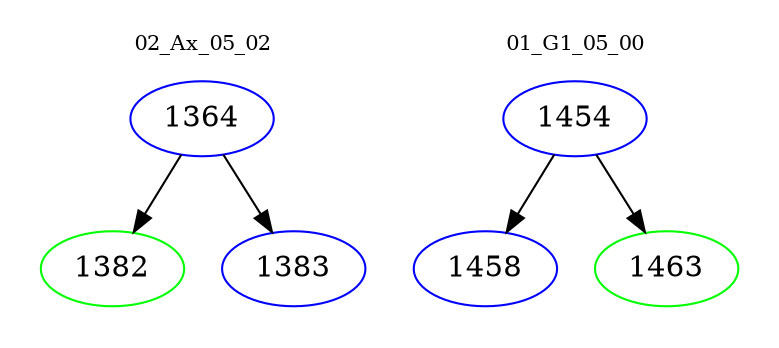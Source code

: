 digraph{
subgraph cluster_0 {
color = white
label = "02_Ax_05_02";
fontsize=10;
T0_1364 [label="1364", color="blue"]
T0_1364 -> T0_1382 [color="black"]
T0_1382 [label="1382", color="green"]
T0_1364 -> T0_1383 [color="black"]
T0_1383 [label="1383", color="blue"]
}
subgraph cluster_1 {
color = white
label = "01_G1_05_00";
fontsize=10;
T1_1454 [label="1454", color="blue"]
T1_1454 -> T1_1458 [color="black"]
T1_1458 [label="1458", color="blue"]
T1_1454 -> T1_1463 [color="black"]
T1_1463 [label="1463", color="green"]
}
}
